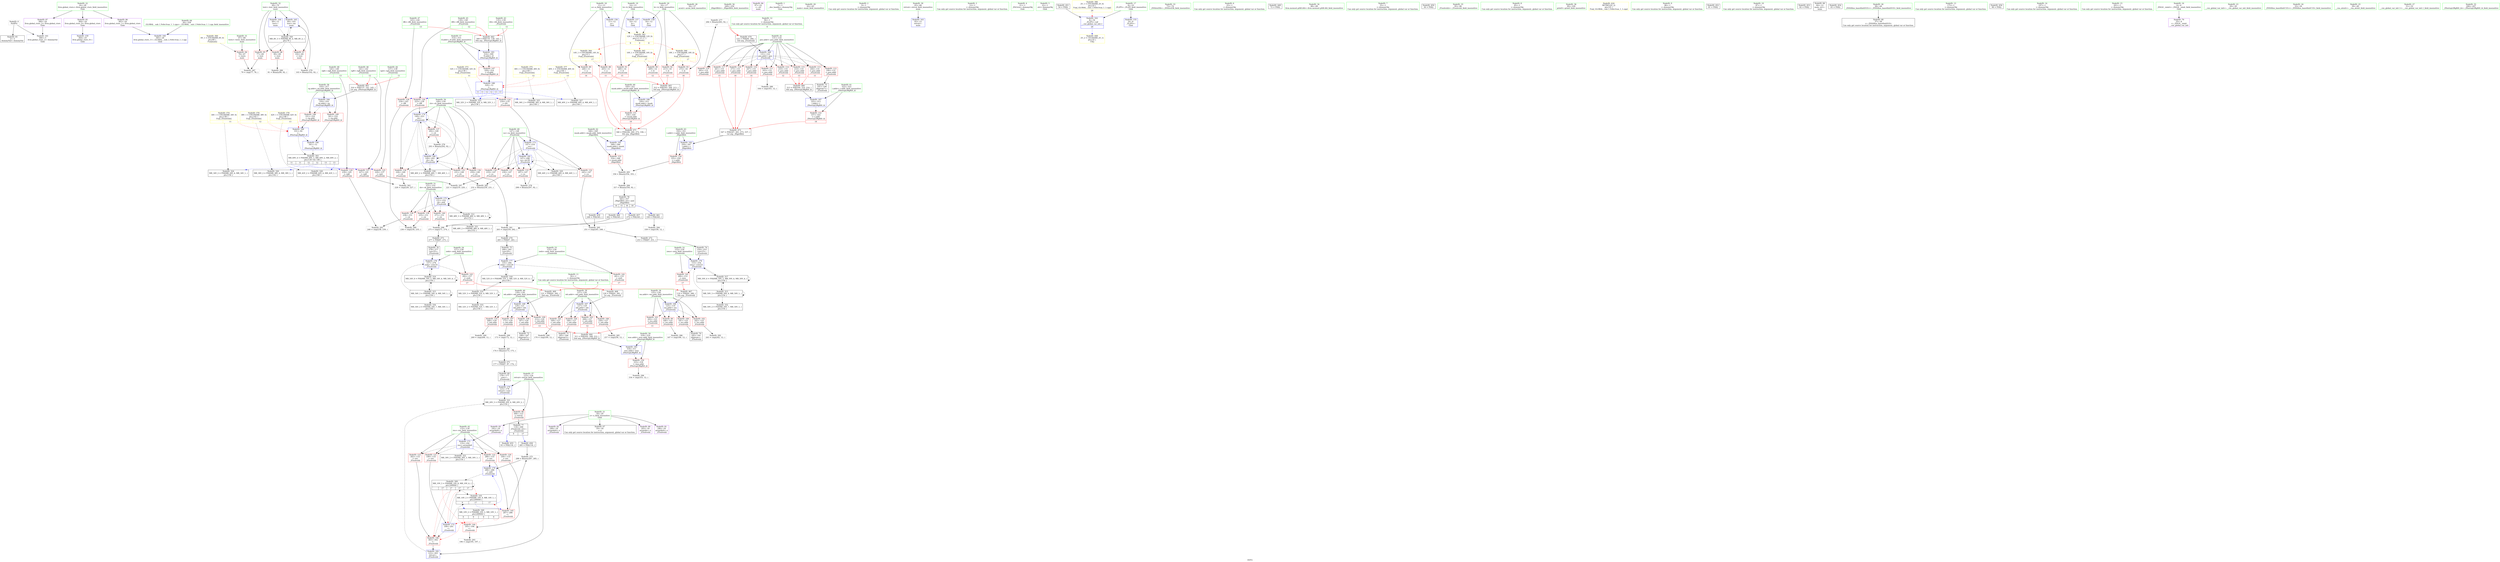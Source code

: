 digraph "SVFG" {
	label="SVFG";

	Node0x55b8f06e4eb0 [shape=record,color=grey,label="{NodeID: 0\nNullPtr}"];
	Node0x55b8f06e4eb0 -> Node0x55b8f07020e0[style=solid];
	Node0x55b8f06e4eb0 -> Node0x55b8f0708140[style=solid];
	Node0x55b8f072ea80 [shape=record,color=yellow,style=double,label="{NodeID: 360\n6V_1 = ENCHI(MR_6V_0)\npts\{68 \}\nFun[main]}"];
	Node0x55b8f072ea80 -> Node0x55b8f0703990[style=dashed];
	Node0x55b8f0710bc0 [shape=record,color=grey,label="{NodeID: 277\n284 = Binary(283, 92, )\n|{<s0>17}}"];
	Node0x55b8f0710bc0:s0 -> Node0x55b8f074dfe0[style=solid,color=red];
	Node0x55b8f0700e90 [shape=record,color=red,label="{NodeID: 111\n163\<--131\n\<--pos.addr\n_Z5solveiiii\n}"];
	Node0x55b8f0700e90 -> Node0x55b8f0705180[style=solid];
	Node0x55b8f06ff100 [shape=record,color=green,label="{NodeID: 28\n56\<--57\nacosl\<--acosl_field_insensitive\n}"];
	Node0x55b8f074e160 [shape=record,color=black,label="{NodeID: 471\n346 = PHI(246, 260, 272, 336, )\n0th arg _Z6getBitii }"];
	Node0x55b8f074e160 -> Node0x55b8f07099d0[style=solid];
	Node0x55b8f0706e40 [shape=record,color=red,label="{NodeID: 139\n238\<--151\n\<--ck\n_Z5solveiiii\n}"];
	Node0x55b8f0706e40 -> Node0x55b8f0705600[style=solid];
	Node0x55b8f0701930 [shape=record,color=green,label="{NodeID: 56\n249\<--250\n_Z6getBitii\<--_Z6getBitii_field_insensitive\n}"];
	Node0x55b8f0727e00 [shape=record,color=black,label="{NodeID: 333\nMR_52V_2 = PHI(MR_52V_7, MR_52V_1, )\npts\{156 \}\n}"];
	Node0x55b8f0708650 [shape=record,color=blue,label="{NodeID: 167\n127\<--120\nwb.addr\<--wb\n_Z5solveiiii\n}"];
	Node0x55b8f0708650 -> Node0x55b8f0700810[style=dashed];
	Node0x55b8f0708650 -> Node0x55b8f07008e0[style=dashed];
	Node0x55b8f0708650 -> Node0x55b8f07009b0[style=dashed];
	Node0x55b8f0708650 -> Node0x55b8f0700a80[style=dashed];
	Node0x55b8f07030e0 [shape=record,color=purple,label="{NodeID: 84\n97\<--22\n\<--.str\nmain\n}"];
	Node0x55b8f06e99b0 [shape=record,color=green,label="{NodeID: 1\n7\<--1\n__dso_handle\<--dummyObj\nGlob }"];
	Node0x55b8f0710d40 [shape=record,color=grey,label="{NodeID: 278\n298 = Binary(297, 92, )\n}"];
	Node0x55b8f0710d40 -> Node0x55b8f07091b0[style=solid];
	Node0x55b8f0700f60 [shape=record,color=red,label="{NodeID: 112\n190\<--131\n\<--pos.addr\n_Z5solveiiii\n}"];
	Node0x55b8f0700f60 -> Node0x55b8f07027f0[style=solid];
	Node0x55b8f06ff200 [shape=record,color=green,label="{NodeID: 29\n62\<--63\nmain\<--main_field_insensitive\n}"];
	Node0x55b8f074e480 [shape=record,color=black,label="{NodeID: 472\n347 = PHI(247, 261, 273, 337, )\n1st arg _Z6getBitii }"];
	Node0x55b8f074e480 -> Node0x55b8f0703b30[style=solid];
	Node0x55b8f0706f10 [shape=record,color=red,label="{NodeID: 140\n271\<--151\n\<--ck\n_Z5solveiiii\n}"];
	Node0x55b8f0706f10 -> Node0x55b8f0713b50[style=solid];
	Node0x55b8f0701a30 [shape=record,color=green,label="{NodeID: 57\n314\<--315\nlf.addr\<--lf.addr_field_insensitive\n_Z9setupLfRgRiS_iii\n}"];
	Node0x55b8f0701a30 -> Node0x55b8f07074c0[style=solid];
	Node0x55b8f0701a30 -> Node0x55b8f0709350[style=solid];
	Node0x55b8f0728300 [shape=record,color=black,label="{NodeID: 334\nMR_54V_2 = PHI(MR_54V_7, MR_54V_1, )\npts\{158 \}\n}"];
	Node0x55b8f0708720 [shape=record,color=blue,label="{NodeID: 168\n129\<--121\nwk.addr\<--wk\n_Z5solveiiii\n}"];
	Node0x55b8f0708720 -> Node0x55b8f0700b50[style=dashed];
	Node0x55b8f0708720 -> Node0x55b8f0700c20[style=dashed];
	Node0x55b8f0708720 -> Node0x55b8f0700cf0[style=dashed];
	Node0x55b8f0708720 -> Node0x55b8f0700dc0[style=dashed];
	Node0x55b8f07031b0 [shape=record,color=purple,label="{NodeID: 85\n364\<--24\nllvm.global_ctors_0\<--llvm.global_ctors\nGlob }"];
	Node0x55b8f07031b0 -> Node0x55b8f0707f40[style=solid];
	Node0x55b8f06fd3d0 [shape=record,color=green,label="{NodeID: 2\n9\<--1\n\<--dummyObj\nCan only get source location for instruction, argument, global var or function.}"];
	Node0x55b8f0710ec0 [shape=record,color=grey,label="{NodeID: 279\n103 = Binary(102, 92, )\n}"];
	Node0x55b8f0710ec0 -> Node0x55b8f07084b0[style=solid];
	Node0x55b8f0701030 [shape=record,color=red,label="{NodeID: 113\n204\<--131\n\<--pos.addr\n_Z5solveiiii\n|{<s0>11}}"];
	Node0x55b8f0701030:s0 -> Node0x55b8f074da30[style=solid,color=red];
	Node0x55b8f06ff300 [shape=record,color=green,label="{NodeID: 30\n65\<--66\nretval\<--retval_field_insensitive\nmain\n}"];
	Node0x55b8f06ff300 -> Node0x55b8f0708310[style=solid];
	Node0x55b8f0706fe0 [shape=record,color=red,label="{NodeID: 141\n280\<--153\n\<--nwa\n_Z5solveiiii\n|{<s0>17}}"];
	Node0x55b8f0706fe0:s0 -> Node0x55b8f074dbf0[style=solid,color=red];
	Node0x55b8f0701b00 [shape=record,color=green,label="{NodeID: 58\n316\<--317\nrg.addr\<--rg.addr_field_insensitive\n_Z9setupLfRgRiS_iii\n}"];
	Node0x55b8f0701b00 -> Node0x55b8f0707590[style=solid];
	Node0x55b8f0701b00 -> Node0x55b8f0707660[style=solid];
	Node0x55b8f0701b00 -> Node0x55b8f0709420[style=solid];
	Node0x55b8f0728800 [shape=record,color=black,label="{NodeID: 335\nMR_10V_2 = PHI(MR_10V_9, MR_10V_1, )\npts\{200000 \}\n|{<s0>9|<s1>17|<s2>17}}"];
	Node0x55b8f0728800:s0 -> Node0x55b8f072ce00[style=dashed,color=blue];
	Node0x55b8f0728800:s1 -> Node0x55b8f0707320[style=dashed,color=blue];
	Node0x55b8f0728800:s2 -> Node0x55b8f0709010[style=dashed,color=blue];
	Node0x55b8f07087f0 [shape=record,color=blue,label="{NodeID: 169\n131\<--122\npos.addr\<--pos\n_Z5solveiiii\n}"];
	Node0x55b8f07087f0 -> Node0x55b8f0700e90[style=dashed];
	Node0x55b8f07087f0 -> Node0x55b8f0700f60[style=dashed];
	Node0x55b8f07087f0 -> Node0x55b8f0701030[style=dashed];
	Node0x55b8f07087f0 -> Node0x55b8f0701100[style=dashed];
	Node0x55b8f07087f0 -> Node0x55b8f07011d0[style=dashed];
	Node0x55b8f07087f0 -> Node0x55b8f0705b90[style=dashed];
	Node0x55b8f07087f0 -> Node0x55b8f0705c60[style=dashed];
	Node0x55b8f07087f0 -> Node0x55b8f0705d30[style=dashed];
	Node0x55b8f07087f0 -> Node0x55b8f0705e00[style=dashed];
	Node0x55b8f07032b0 [shape=record,color=purple,label="{NodeID: 86\n365\<--24\nllvm.global_ctors_1\<--llvm.global_ctors\nGlob }"];
	Node0x55b8f07032b0 -> Node0x55b8f0708040[style=solid];
	Node0x55b8f06e95c0 [shape=record,color=green,label="{NodeID: 3\n12\<--1\n\<--dummyObj\nCan only get source location for instruction, argument, global var or function.}"];
	Node0x55b8f072ed20 [shape=record,color=yellow,style=double,label="{NodeID: 363\n12V_1 = ENCHI(MR_12V_0)\npts\{13 15 17 \}\nFun[main]|{<s0>9|<s1>9|<s2>9}}"];
	Node0x55b8f072ed20:s0 -> Node0x55b8f072ee00[style=dashed,color=red];
	Node0x55b8f072ed20:s1 -> Node0x55b8f072ef10[style=dashed,color=red];
	Node0x55b8f072ed20:s2 -> Node0x55b8f072eff0[style=dashed,color=red];
	Node0x55b8f0711040 [shape=record,color=grey,label="{NodeID: 280\n91 = Binary(90, 92, )\n}"];
	Node0x55b8f0701100 [shape=record,color=red,label="{NodeID: 114\n210\<--131\n\<--pos.addr\n_Z5solveiiii\n|{<s0>12}}"];
	Node0x55b8f0701100:s0 -> Node0x55b8f074da30[style=solid,color=red];
	Node0x55b8f06ff3d0 [shape=record,color=green,label="{NodeID: 31\n67\<--68\ntests\<--tests_field_insensitive\nmain\n}"];
	Node0x55b8f06ff3d0 -> Node0x55b8f0703990[style=solid];
	Node0x55b8f07070b0 [shape=record,color=red,label="{NodeID: 142\n281\<--155\n\<--nwb\n_Z5solveiiii\n|{<s0>17}}"];
	Node0x55b8f07070b0:s0 -> Node0x55b8f074dd40[style=solid,color=red];
	Node0x55b8f0701bd0 [shape=record,color=green,label="{NodeID: 59\n318\<--319\nwas.addr\<--was.addr_field_insensitive\n_Z9setupLfRgRiS_iii\n}"];
	Node0x55b8f0701bd0 -> Node0x55b8f0707730[style=solid];
	Node0x55b8f0701bd0 -> Node0x55b8f07094f0[style=solid];
	Node0x55b8f07088c0 [shape=record,color=blue,label="{NodeID: 170\n123\<--178\nretval\<--conv\n_Z5solveiiii\n}"];
	Node0x55b8f07088c0 -> Node0x55b8f0724200[style=dashed];
	Node0x55b8f07033b0 [shape=record,color=purple,label="{NodeID: 87\n366\<--24\nllvm.global_ctors_2\<--llvm.global_ctors\nGlob }"];
	Node0x55b8f07033b0 -> Node0x55b8f0708140[style=solid];
	Node0x55b8f06fdc80 [shape=record,color=green,label="{NodeID: 4\n21\<--1\n_ZSt3cin\<--dummyObj\nGlob }"];
	Node0x55b8f072ee00 [shape=record,color=yellow,style=double,label="{NodeID: 364\n14V_1 = ENCHI(MR_14V_0)\npts\{13 \}\nFun[_Z5solveiiii]|{|<s2>17}}"];
	Node0x55b8f072ee00 -> Node0x55b8f07034b0[style=dashed];
	Node0x55b8f072ee00 -> Node0x55b8f0703580[style=dashed];
	Node0x55b8f072ee00:s2 -> Node0x55b8f072ee00[style=dashed,color=red];
	Node0x55b8f07111c0 [shape=record,color=grey,label="{NodeID: 281\n174 = Binary(173, 175, )\n}"];
	Node0x55b8f07111c0 -> Node0x55b8f070f200[style=solid];
	Node0x55b8f07011d0 [shape=record,color=red,label="{NodeID: 115\n214\<--131\n\<--pos.addr\n_Z5solveiiii\n|{<s0>13}}"];
	Node0x55b8f07011d0:s0 -> Node0x55b8f074da30[style=solid,color=red];
	Node0x55b8f06ff4a0 [shape=record,color=green,label="{NodeID: 32\n69\<--70\ntest\<--test_field_insensitive\nmain\n}"];
	Node0x55b8f06ff4a0 -> Node0x55b8f0703a60[style=solid];
	Node0x55b8f06ff4a0 -> Node0x55b8f0700260[style=solid];
	Node0x55b8f06ff4a0 -> Node0x55b8f0700330[style=solid];
	Node0x55b8f06ff4a0 -> Node0x55b8f07083e0[style=solid];
	Node0x55b8f06ff4a0 -> Node0x55b8f07084b0[style=solid];
	Node0x55b8f0720200 [shape=record,color=black,label="{NodeID: 309\nMR_10V_5 = PHI(MR_10V_8, MR_10V_4, )\npts\{200000 \}\n|{|<s3>17|<s4>17|<s5>17|<s6>17}}"];
	Node0x55b8f0720200 -> Node0x55b8f07073f0[style=dashed];
	Node0x55b8f0720200 -> Node0x55b8f0720200[style=dashed];
	Node0x55b8f0720200 -> Node0x55b8f0728800[style=dashed];
	Node0x55b8f0720200:s3 -> Node0x55b8f0707250[style=dashed,color=red];
	Node0x55b8f0720200:s4 -> Node0x55b8f07073f0[style=dashed,color=red];
	Node0x55b8f0720200:s5 -> Node0x55b8f0708a60[style=dashed,color=red];
	Node0x55b8f0720200:s6 -> Node0x55b8f0728800[style=dashed,color=red];
	Node0x55b8f0707180 [shape=record,color=red,label="{NodeID: 143\n282\<--157\n\<--nwk\n_Z5solveiiii\n|{<s0>17}}"];
	Node0x55b8f0707180:s0 -> Node0x55b8f074de90[style=solid,color=red];
	Node0x55b8f0701ca0 [shape=record,color=green,label="{NodeID: 60\n320\<--321\nmask.addr\<--mask.addr_field_insensitive\n_Z9setupLfRgRiS_iii\n}"];
	Node0x55b8f0701ca0 -> Node0x55b8f0707800[style=solid];
	Node0x55b8f0701ca0 -> Node0x55b8f07095c0[style=solid];
	Node0x55b8f0708990 [shape=record,color=blue,label="{NodeID: 171\n133\<--192\nres\<--arrayidx8\n_Z5solveiiii\n}"];
	Node0x55b8f0708990 -> Node0x55b8f0705ed0[style=dashed];
	Node0x55b8f0708990 -> Node0x55b8f0705fa0[style=dashed];
	Node0x55b8f0708990 -> Node0x55b8f0706070[style=dashed];
	Node0x55b8f0708990 -> Node0x55b8f0706140[style=dashed];
	Node0x55b8f0708990 -> Node0x55b8f0724700[style=dashed];
	Node0x55b8f07034b0 [shape=record,color=red,label="{NodeID: 88\n203\<--11\n\<--a\n_Z5solveiiii\n|{<s0>11}}"];
	Node0x55b8f07034b0:s0 -> Node0x55b8f074d870[style=solid,color=red];
	Node0x55b8f06fdd10 [shape=record,color=green,label="{NodeID: 5\n22\<--1\n.str\<--dummyObj\nGlob }"];
	Node0x55b8f07370f0 [shape=record,color=yellow,style=double,label="{NodeID: 448\n2V_2 = CSCHI(MR_2V_1)\npts\{10 \}\nCS[]}"];
	Node0x55b8f072ef10 [shape=record,color=yellow,style=double,label="{NodeID: 365\n16V_1 = ENCHI(MR_16V_0)\npts\{15 \}\nFun[_Z5solveiiii]|{|<s2>17}}"];
	Node0x55b8f072ef10 -> Node0x55b8f0703650[style=dashed];
	Node0x55b8f072ef10 -> Node0x55b8f0703720[style=dashed];
	Node0x55b8f072ef10:s2 -> Node0x55b8f072ef10[style=dashed,color=red];
	Node0x55b8f0711340 [shape=record,color=grey,label="{NodeID: 282\n232 = Binary(230, 231, )\n}"];
	Node0x55b8f0711340 -> Node0x55b8f0708cd0[style=solid];
	Node0x55b8f0705b90 [shape=record,color=red,label="{NodeID: 116\n247\<--131\n\<--pos.addr\n_Z5solveiiii\n|{<s0>14}}"];
	Node0x55b8f0705b90:s0 -> Node0x55b8f074e480[style=solid,color=red];
	Node0x55b8f06ff570 [shape=record,color=green,label="{NodeID: 33\n73\<--74\n_ZNSirsERi\<--_ZNSirsERi_field_insensitive\n}"];
	Node0x55b8f0707250 [shape=record,color=red,label="{NodeID: 144\n195\<--194\n\<--\n_Z5solveiiii\n}"];
	Node0x55b8f0707250 -> Node0x55b8f0705900[style=solid];
	Node0x55b8f0701d70 [shape=record,color=green,label="{NodeID: 61\n322\<--323\ni.addr\<--i.addr_field_insensitive\n_Z9setupLfRgRiS_iii\n}"];
	Node0x55b8f0701d70 -> Node0x55b8f07078d0[style=solid];
	Node0x55b8f0701d70 -> Node0x55b8f0709690[style=solid];
	Node0x55b8f0708a60 [shape=record,color=blue,label="{NodeID: 172\n199\<--201\n\<--\n_Z5solveiiii\n}"];
	Node0x55b8f0708a60 -> Node0x55b8f07073f0[style=dashed];
	Node0x55b8f0708a60 -> Node0x55b8f0720200[style=dashed];
	Node0x55b8f0708a60 -> Node0x55b8f0728800[style=dashed];
	Node0x55b8f0703580 [shape=record,color=red,label="{NodeID: 89\n246\<--11\n\<--a\n_Z5solveiiii\n|{<s0>14}}"];
	Node0x55b8f0703580:s0 -> Node0x55b8f074e160[style=solid,color=red];
	Node0x55b8f06fdda0 [shape=record,color=green,label="{NodeID: 6\n25\<--1\n\<--dummyObj\nCan only get source location for instruction, argument, global var or function.}"];
	Node0x55b8f074c230 [shape=record,color=black,label="{NodeID: 449\n72 = PHI()\n}"];
	Node0x55b8f072eff0 [shape=record,color=yellow,style=double,label="{NodeID: 366\n18V_1 = ENCHI(MR_18V_0)\npts\{17 \}\nFun[_Z5solveiiii]|{|<s2>17}}"];
	Node0x55b8f072eff0 -> Node0x55b8f07037f0[style=dashed];
	Node0x55b8f072eff0 -> Node0x55b8f07038c0[style=dashed];
	Node0x55b8f072eff0:s2 -> Node0x55b8f072eff0[style=dashed,color=red];
	Node0x55b8f07114c0 [shape=record,color=grey,label="{NodeID: 283\n356 = Binary(354, 355, )\n}"];
	Node0x55b8f07114c0 -> Node0x55b8f0704b80[style=solid];
	Node0x55b8f0705c60 [shape=record,color=red,label="{NodeID: 117\n261\<--131\n\<--pos.addr\n_Z5solveiiii\n|{<s0>15}}"];
	Node0x55b8f0705c60:s0 -> Node0x55b8f074e480[style=solid,color=red];
	Node0x55b8f06ff670 [shape=record,color=green,label="{NodeID: 34\n88\<--89\nllvm.memset.p0i8.i64\<--llvm.memset.p0i8.i64_field_insensitive\n}"];
	Node0x55b8f0707320 [shape=record,color=red,label="{NodeID: 145\n287\<--286\n\<--\n_Z5solveiiii\n}"];
	Node0x55b8f0707320 -> Node0x55b8f07108c0[style=solid];
	Node0x55b8f0701e40 [shape=record,color=green,label="{NodeID: 62\n348\<--349\nmask.addr\<--mask.addr_field_insensitive\n_Z6getBitii\n}"];
	Node0x55b8f0701e40 -> Node0x55b8f07079a0[style=solid];
	Node0x55b8f0701e40 -> Node0x55b8f07099d0[style=solid];
	Node0x55b8f0708b30 [shape=record,color=blue,label="{NodeID: 173\n147\<--216\nca\<--\n_Z5solveiiii\n}"];
	Node0x55b8f0708b30 -> Node0x55b8f07066f0[style=dashed];
	Node0x55b8f0708b30 -> Node0x55b8f07067c0[style=dashed];
	Node0x55b8f0708b30 -> Node0x55b8f0706890[style=dashed];
	Node0x55b8f0708b30 -> Node0x55b8f0706960[style=dashed];
	Node0x55b8f0708b30 -> Node0x55b8f07091b0[style=dashed];
	Node0x55b8f0708b30 -> Node0x55b8f0726a00[style=dashed];
	Node0x55b8f0703650 [shape=record,color=red,label="{NodeID: 90\n209\<--14\n\<--b\n_Z5solveiiii\n|{<s0>12}}"];
	Node0x55b8f0703650:s0 -> Node0x55b8f074d870[style=solid,color=red];
	Node0x55b8f06fde30 [shape=record,color=green,label="{NodeID: 7\n55\<--1\n\<--dummyObj\nCan only get source location for instruction, argument, global var or function.}"];
	Node0x55b8f074c480 [shape=record,color=black,label="{NodeID: 450\n36 = PHI()\n}"];
	Node0x55b8f0704b80 [shape=record,color=grey,label="{NodeID: 284\n357 = Binary(356, 92, )\n}"];
	Node0x55b8f0704b80 -> Node0x55b8f0702c00[style=solid];
	Node0x55b8f0705d30 [shape=record,color=red,label="{NodeID: 118\n273\<--131\n\<--pos.addr\n_Z5solveiiii\n|{<s0>16}}"];
	Node0x55b8f0705d30:s0 -> Node0x55b8f074e480[style=solid,color=red];
	Node0x55b8f06ff770 [shape=record,color=green,label="{NodeID: 35\n95\<--96\n_Z5solveiiii\<--_Z5solveiiii_field_insensitive\n}"];
	Node0x55b8f0721100 [shape=record,color=black,label="{NodeID: 312\nMR_48V_3 = PHI(MR_48V_4, MR_48V_1, )\npts\{152 \}\n}"];
	Node0x55b8f0721100 -> Node0x55b8f0708cd0[style=dashed];
	Node0x55b8f0721100 -> Node0x55b8f0721100[style=dashed];
	Node0x55b8f0721100 -> Node0x55b8f0727400[style=dashed];
	Node0x55b8f07073f0 [shape=record,color=red,label="{NodeID: 146\n303\<--302\n\<--\n_Z5solveiiii\n}"];
	Node0x55b8f07073f0 -> Node0x55b8f0709280[style=solid];
	Node0x55b8f0701f10 [shape=record,color=green,label="{NodeID: 63\n350\<--351\ni.addr\<--i.addr_field_insensitive\n_Z6getBitii\n}"];
	Node0x55b8f0701f10 -> Node0x55b8f0707a70[style=solid];
	Node0x55b8f0701f10 -> Node0x55b8f0703b30[style=solid];
	Node0x55b8f0708c00 [shape=record,color=blue,label="{NodeID: 174\n149\<--223\ncb\<--\n_Z5solveiiii\n}"];
	Node0x55b8f0708c00 -> Node0x55b8f0706a30[style=dashed];
	Node0x55b8f0708c00 -> Node0x55b8f0706b00[style=dashed];
	Node0x55b8f0708c00 -> Node0x55b8f0706bd0[style=dashed];
	Node0x55b8f0708c00 -> Node0x55b8f0706ca0[style=dashed];
	Node0x55b8f0708c00 -> Node0x55b8f0708c00[style=dashed];
	Node0x55b8f0708c00 -> Node0x55b8f07090e0[style=dashed];
	Node0x55b8f0708c00 -> Node0x55b8f0726f00[style=dashed];
	Node0x55b8f0703720 [shape=record,color=red,label="{NodeID: 91\n260\<--14\n\<--b\n_Z5solveiiii\n|{<s0>15}}"];
	Node0x55b8f0703720:s0 -> Node0x55b8f074e160[style=solid,color=red];
	Node0x55b8f06fdec0 [shape=record,color=green,label="{NodeID: 8\n85\<--1\n\<--dummyObj\nCan only get source location for instruction, argument, global var or function.}"];
	Node0x55b8f074c550 [shape=record,color=black,label="{NodeID: 451\n54 = PHI()\n}"];
	Node0x55b8f074c550 -> Node0x55b8f0708240[style=solid];
	Node0x55b8f0704d00 [shape=record,color=grey,label="{NodeID: 285\n257 = cmp(256, 12, )\n}"];
	Node0x55b8f0705e00 [shape=record,color=red,label="{NodeID: 119\n283\<--131\n\<--pos.addr\n_Z5solveiiii\n}"];
	Node0x55b8f0705e00 -> Node0x55b8f0710bc0[style=solid];
	Node0x55b8f06ff870 [shape=record,color=green,label="{NodeID: 36\n99\<--100\nprintf\<--printf_field_insensitive\n}"];
	Node0x55b8f0721600 [shape=record,color=black,label="{NodeID: 313\nMR_50V_3 = PHI(MR_50V_4, MR_50V_1, )\npts\{154 \}\n}"];
	Node0x55b8f0721600 -> Node0x55b8f0708da0[style=dashed];
	Node0x55b8f0721600 -> Node0x55b8f0721600[style=dashed];
	Node0x55b8f0721600 -> Node0x55b8f0722a00[style=dashed];
	Node0x55b8f0721600 -> Node0x55b8f0727900[style=dashed];
	Node0x55b8f07074c0 [shape=record,color=red,label="{NodeID: 147\n329\<--314\n\<--lf.addr\n_Z9setupLfRgRiS_iii\n}"];
	Node0x55b8f07074c0 -> Node0x55b8f0709760[style=solid];
	Node0x55b8f0701fe0 [shape=record,color=green,label="{NodeID: 64\n26\<--359\n_GLOBAL__sub_I_Fefer.Ivan_1_1.cpp\<--_GLOBAL__sub_I_Fefer.Ivan_1_1.cpp_field_insensitive\n}"];
	Node0x55b8f0701fe0 -> Node0x55b8f0708040[style=solid];
	Node0x55b8f0735610 [shape=record,color=yellow,style=double,label="{NodeID: 424\nRETMU(2V_2)\npts\{10 \}\nFun[_GLOBAL__sub_I_Fefer.Ivan_1_1.cpp]}"];
	Node0x55b8f0708cd0 [shape=record,color=blue,label="{NodeID: 175\n151\<--232\nck\<--and\n_Z5solveiiii\n}"];
	Node0x55b8f0708cd0 -> Node0x55b8f0706d70[style=dashed];
	Node0x55b8f0708cd0 -> Node0x55b8f0706e40[style=dashed];
	Node0x55b8f0708cd0 -> Node0x55b8f0706f10[style=dashed];
	Node0x55b8f0708cd0 -> Node0x55b8f0708cd0[style=dashed];
	Node0x55b8f0708cd0 -> Node0x55b8f0721100[style=dashed];
	Node0x55b8f07037f0 [shape=record,color=red,label="{NodeID: 92\n213\<--16\n\<--k\n_Z5solveiiii\n|{<s0>13}}"];
	Node0x55b8f07037f0:s0 -> Node0x55b8f074d870[style=solid,color=red];
	Node0x55b8f06fdf50 [shape=record,color=green,label="{NodeID: 9\n86\<--1\n\<--dummyObj\nCan only get source location for instruction, argument, global var or function.}"];
	Node0x55b8f074c680 [shape=record,color=black,label="{NodeID: 452\n81 = PHI()\n}"];
	Node0x55b8f0704e80 [shape=record,color=grey,label="{NodeID: 286\n167 = cmp(166, 12, )\n}"];
	Node0x55b8f0705ed0 [shape=record,color=red,label="{NodeID: 120\n194\<--133\n\<--res\n_Z5solveiiii\n}"];
	Node0x55b8f0705ed0 -> Node0x55b8f0707250[style=solid];
	Node0x55b8f06ff970 [shape=record,color=green,label="{NodeID: 37\n123\<--124\nretval\<--retval_field_insensitive\n_Z5solveiiii\n}"];
	Node0x55b8f06ff970 -> Node0x55b8f0700400[style=solid];
	Node0x55b8f06ff970 -> Node0x55b8f07088c0[style=solid];
	Node0x55b8f06ff970 -> Node0x55b8f0709280[style=solid];
	Node0x55b8f0721b00 [shape=record,color=black,label="{NodeID: 314\nMR_52V_3 = PHI(MR_52V_4, MR_52V_1, )\npts\{156 \}\n}"];
	Node0x55b8f0721b00 -> Node0x55b8f0708e70[style=dashed];
	Node0x55b8f0721b00 -> Node0x55b8f0721b00[style=dashed];
	Node0x55b8f0721b00 -> Node0x55b8f0722f00[style=dashed];
	Node0x55b8f0721b00 -> Node0x55b8f0727e00[style=dashed];
	Node0x55b8f0707590 [shape=record,color=red,label="{NodeID: 148\n331\<--316\n\<--rg.addr\n_Z9setupLfRgRiS_iii\n}"];
	Node0x55b8f0707590 -> Node0x55b8f0709830[style=solid];
	Node0x55b8f07020e0 [shape=record,color=black,label="{NodeID: 65\n2\<--3\ndummyVal\<--dummyVal\n}"];
	Node0x55b8f0708da0 [shape=record,color=blue,label="{NodeID: 176\n153\<--254\nnwa\<--conv23\n_Z5solveiiii\n}"];
	Node0x55b8f0708da0 -> Node0x55b8f0706fe0[style=dashed];
	Node0x55b8f0708da0 -> Node0x55b8f0722a00[style=dashed];
	Node0x55b8f07038c0 [shape=record,color=red,label="{NodeID: 93\n272\<--16\n\<--k\n_Z5solveiiii\n|{<s0>16}}"];
	Node0x55b8f07038c0:s0 -> Node0x55b8f074e160[style=solid,color=red];
	Node0x55b8f06fdfe0 [shape=record,color=green,label="{NodeID: 10\n87\<--1\n\<--dummyObj\nCan only get source location for instruction, argument, global var or function.}"];
	Node0x55b8f074c780 [shape=record,color=black,label="{NodeID: 453\n82 = PHI()\n}"];
	Node0x55b8f0705000 [shape=record,color=grey,label="{NodeID: 287\n79 = cmp(77, 78, )\n}"];
	Node0x55b8f0705fa0 [shape=record,color=red,label="{NodeID: 121\n199\<--133\n\<--res\n_Z5solveiiii\n}"];
	Node0x55b8f0705fa0 -> Node0x55b8f0708a60[style=solid];
	Node0x55b8f06ffa40 [shape=record,color=green,label="{NodeID: 38\n125\<--126\nwa.addr\<--wa.addr_field_insensitive\n_Z5solveiiii\n}"];
	Node0x55b8f06ffa40 -> Node0x55b8f07004d0[style=solid];
	Node0x55b8f06ffa40 -> Node0x55b8f07005a0[style=solid];
	Node0x55b8f06ffa40 -> Node0x55b8f0700670[style=solid];
	Node0x55b8f06ffa40 -> Node0x55b8f0700740[style=solid];
	Node0x55b8f06ffa40 -> Node0x55b8f0708580[style=solid];
	Node0x55b8f0722000 [shape=record,color=black,label="{NodeID: 315\nMR_54V_3 = PHI(MR_54V_4, MR_54V_1, )\npts\{158 \}\n}"];
	Node0x55b8f0722000 -> Node0x55b8f0708f40[style=dashed];
	Node0x55b8f0722000 -> Node0x55b8f0722000[style=dashed];
	Node0x55b8f0722000 -> Node0x55b8f0723400[style=dashed];
	Node0x55b8f0722000 -> Node0x55b8f0728300[style=dashed];
	Node0x55b8f0707660 [shape=record,color=red,label="{NodeID: 149\n341\<--316\n\<--rg.addr\n_Z9setupLfRgRiS_iii\n}"];
	Node0x55b8f0707660 -> Node0x55b8f0709900[style=solid];
	Node0x55b8f07021e0 [shape=record,color=black,label="{NodeID: 66\n64\<--12\nmain_ret\<--\nmain\n}"];
	Node0x55b8f0708e70 [shape=record,color=blue,label="{NodeID: 177\n155\<--266\nnwb\<--conv29\n_Z5solveiiii\n}"];
	Node0x55b8f0708e70 -> Node0x55b8f07070b0[style=dashed];
	Node0x55b8f0708e70 -> Node0x55b8f0722f00[style=dashed];
	Node0x55b8f0703990 [shape=record,color=red,label="{NodeID: 94\n78\<--67\n\<--tests\nmain\n}"];
	Node0x55b8f0703990 -> Node0x55b8f0705000[style=solid];
	Node0x55b8f06fe070 [shape=record,color=green,label="{NodeID: 11\n92\<--1\n\<--dummyObj\nCan only get source location for instruction, argument, global var or function.|{<s0>9|<s1>9|<s2>9}}"];
	Node0x55b8f06fe070:s0 -> Node0x55b8f074dbf0[style=solid,color=red];
	Node0x55b8f06fe070:s1 -> Node0x55b8f074dd40[style=solid,color=red];
	Node0x55b8f06fe070:s2 -> Node0x55b8f074de90[style=solid,color=red];
	Node0x55b8f074c880 [shape=record,color=black,label="{NodeID: 454\n83 = PHI()\n}"];
	Node0x55b8f0705180 [shape=record,color=grey,label="{NodeID: 288\n164 = cmp(163, 12, )\n}"];
	Node0x55b8f0706070 [shape=record,color=red,label="{NodeID: 122\n286\<--133\n\<--res\n_Z5solveiiii\n}"];
	Node0x55b8f0706070 -> Node0x55b8f0707320[style=solid];
	Node0x55b8f0706070 -> Node0x55b8f0709010[style=solid];
	Node0x55b8f06ffb10 [shape=record,color=green,label="{NodeID: 39\n127\<--128\nwb.addr\<--wb.addr_field_insensitive\n_Z5solveiiii\n}"];
	Node0x55b8f06ffb10 -> Node0x55b8f0700810[style=solid];
	Node0x55b8f06ffb10 -> Node0x55b8f07008e0[style=solid];
	Node0x55b8f06ffb10 -> Node0x55b8f07009b0[style=solid];
	Node0x55b8f06ffb10 -> Node0x55b8f0700a80[style=solid];
	Node0x55b8f06ffb10 -> Node0x55b8f0708650[style=solid];
	Node0x55b8f0707730 [shape=record,color=red,label="{NodeID: 150\n333\<--318\n\<--was.addr\n_Z9setupLfRgRiS_iii\n}"];
	Node0x55b8f0707730 -> Node0x55b8f0713850[style=solid];
	Node0x55b8f07022b0 [shape=record,color=black,label="{NodeID: 67\n19\<--18\n\<--z\nCan only get source location for instruction, argument, global var or function.}"];
	Node0x55b8f0708f40 [shape=record,color=blue,label="{NodeID: 178\n157\<--278\nnwk\<--conv35\n_Z5solveiiii\n}"];
	Node0x55b8f0708f40 -> Node0x55b8f0707180[style=dashed];
	Node0x55b8f0708f40 -> Node0x55b8f0723400[style=dashed];
	Node0x55b8f0703a60 [shape=record,color=red,label="{NodeID: 95\n77\<--69\n\<--test\nmain\n}"];
	Node0x55b8f0703a60 -> Node0x55b8f0705000[style=solid];
	Node0x55b8f06fe100 [shape=record,color=green,label="{NodeID: 12\n94\<--1\n\<--dummyObj\nCan only get source location for instruction, argument, global var or function.|{<s0>9}}"];
	Node0x55b8f06fe100:s0 -> Node0x55b8f074dfe0[style=solid,color=red];
	Node0x55b8f074c950 [shape=record,color=black,label="{NodeID: 455\n93 = PHI(118, )\n}"];
	Node0x55b8f0705300 [shape=record,color=grey,label="{NodeID: 289\n236 = cmp(234, 235, )\n}"];
	Node0x55b8f0706140 [shape=record,color=red,label="{NodeID: 123\n302\<--133\n\<--res\n_Z5solveiiii\n}"];
	Node0x55b8f0706140 -> Node0x55b8f07073f0[style=solid];
	Node0x55b8f06ffbe0 [shape=record,color=green,label="{NodeID: 40\n129\<--130\nwk.addr\<--wk.addr_field_insensitive\n_Z5solveiiii\n}"];
	Node0x55b8f06ffbe0 -> Node0x55b8f0700b50[style=solid];
	Node0x55b8f06ffbe0 -> Node0x55b8f0700c20[style=solid];
	Node0x55b8f06ffbe0 -> Node0x55b8f0700cf0[style=solid];
	Node0x55b8f06ffbe0 -> Node0x55b8f0700dc0[style=solid];
	Node0x55b8f06ffbe0 -> Node0x55b8f0708720[style=solid];
	Node0x55b8f0722a00 [shape=record,color=black,label="{NodeID: 317\nMR_50V_6 = PHI(MR_50V_5, MR_50V_4, MR_50V_4, )\npts\{154 \}\n}"];
	Node0x55b8f0722a00 -> Node0x55b8f0708da0[style=dashed];
	Node0x55b8f0722a00 -> Node0x55b8f0721600[style=dashed];
	Node0x55b8f0722a00 -> Node0x55b8f0722a00[style=dashed];
	Node0x55b8f0707800 [shape=record,color=red,label="{NodeID: 151\n336\<--320\n\<--mask.addr\n_Z9setupLfRgRiS_iii\n|{<s0>18}}"];
	Node0x55b8f0707800:s0 -> Node0x55b8f074e160[style=solid,color=red];
	Node0x55b8f07023b0 [shape=record,color=black,label="{NodeID: 68\n37\<--38\n\<--_ZNSt8ios_base4InitD1Ev\nCan only get source location for instruction, argument, global var or function.}"];
	Node0x55b8f0709010 [shape=record,color=blue,label="{NodeID: 179\n286\<--288\n\<--add\n_Z5solveiiii\n}"];
	Node0x55b8f0709010 -> Node0x55b8f0720200[style=dashed];
	Node0x55b8f0700260 [shape=record,color=red,label="{NodeID: 96\n90\<--69\n\<--test\nmain\n}"];
	Node0x55b8f0700260 -> Node0x55b8f0711040[style=solid];
	Node0x55b8f06fe200 [shape=record,color=green,label="{NodeID: 13\n175\<--1\n\<--dummyObj\nCan only get source location for instruction, argument, global var or function.}"];
	Node0x55b8f074cb10 [shape=record,color=black,label="{NodeID: 456\n98 = PHI()\n}"];
	Node0x55b8f0723d60 [shape=record,color=yellow,style=double,label="{NodeID: 373\n32V_1 = ENCHI(MR_32V_0)\npts\{136 \}\nFun[_Z5solveiiii]|{|<s1>11}}"];
	Node0x55b8f0723d60 -> Node0x55b8f0724c00[style=dashed];
	Node0x55b8f0723d60:s1 -> Node0x55b8f0709760[style=dashed,color=red];
	Node0x55b8f0705480 [shape=record,color=grey,label="{NodeID: 290\n170 = cmp(169, 12, )\n}"];
	Node0x55b8f0706210 [shape=record,color=red,label="{NodeID: 124\n216\<--135\n\<--lfA\n_Z5solveiiii\n}"];
	Node0x55b8f0706210 -> Node0x55b8f0708b30[style=solid];
	Node0x55b8f06ffcb0 [shape=record,color=green,label="{NodeID: 41\n131\<--132\npos.addr\<--pos.addr_field_insensitive\n_Z5solveiiii\n}"];
	Node0x55b8f06ffcb0 -> Node0x55b8f0700e90[style=solid];
	Node0x55b8f06ffcb0 -> Node0x55b8f0700f60[style=solid];
	Node0x55b8f06ffcb0 -> Node0x55b8f0701030[style=solid];
	Node0x55b8f06ffcb0 -> Node0x55b8f0701100[style=solid];
	Node0x55b8f06ffcb0 -> Node0x55b8f07011d0[style=solid];
	Node0x55b8f06ffcb0 -> Node0x55b8f0705b90[style=solid];
	Node0x55b8f06ffcb0 -> Node0x55b8f0705c60[style=solid];
	Node0x55b8f06ffcb0 -> Node0x55b8f0705d30[style=solid];
	Node0x55b8f06ffcb0 -> Node0x55b8f0705e00[style=solid];
	Node0x55b8f06ffcb0 -> Node0x55b8f07087f0[style=solid];
	Node0x55b8f0722f00 [shape=record,color=black,label="{NodeID: 318\nMR_52V_6 = PHI(MR_52V_5, MR_52V_4, MR_52V_4, )\npts\{156 \}\n}"];
	Node0x55b8f0722f00 -> Node0x55b8f0708e70[style=dashed];
	Node0x55b8f0722f00 -> Node0x55b8f0721b00[style=dashed];
	Node0x55b8f0722f00 -> Node0x55b8f0722f00[style=dashed];
	Node0x55b8f07078d0 [shape=record,color=red,label="{NodeID: 152\n337\<--322\n\<--i.addr\n_Z9setupLfRgRiS_iii\n|{<s0>18}}"];
	Node0x55b8f07078d0:s0 -> Node0x55b8f074e480[style=solid,color=red];
	Node0x55b8f07024b0 [shape=record,color=black,label="{NodeID: 69\n178\<--177\nconv\<--\n_Z5solveiiii\n}"];
	Node0x55b8f07024b0 -> Node0x55b8f07088c0[style=solid];
	Node0x55b8f07090e0 [shape=record,color=blue,label="{NodeID: 180\n149\<--293\ncb\<--inc\n_Z5solveiiii\n}"];
	Node0x55b8f07090e0 -> Node0x55b8f0706a30[style=dashed];
	Node0x55b8f07090e0 -> Node0x55b8f0706b00[style=dashed];
	Node0x55b8f07090e0 -> Node0x55b8f0706bd0[style=dashed];
	Node0x55b8f07090e0 -> Node0x55b8f0706ca0[style=dashed];
	Node0x55b8f07090e0 -> Node0x55b8f0708c00[style=dashed];
	Node0x55b8f07090e0 -> Node0x55b8f07090e0[style=dashed];
	Node0x55b8f07090e0 -> Node0x55b8f0726f00[style=dashed];
	Node0x55b8f0700330 [shape=record,color=red,label="{NodeID: 97\n102\<--69\n\<--test\nmain\n}"];
	Node0x55b8f0700330 -> Node0x55b8f0710ec0[style=solid];
	Node0x55b8f06fe300 [shape=record,color=green,label="{NodeID: 14\n197\<--1\n\<--dummyObj\nCan only get source location for instruction, argument, global var or function.}"];
	Node0x55b8f074cbe0 [shape=record,color=black,label="{NodeID: 457\n274 = PHI(345, )\n}"];
	Node0x55b8f074cbe0 -> Node0x55b8f0713b50[style=solid];
	Node0x55b8f0723e40 [shape=record,color=yellow,style=double,label="{NodeID: 374\n34V_1 = ENCHI(MR_34V_0)\npts\{138 \}\nFun[_Z5solveiiii]|{|<s1>11}}"];
	Node0x55b8f0723e40 -> Node0x55b8f0725100[style=dashed];
	Node0x55b8f0723e40:s1 -> Node0x55b8f0709830[style=dashed,color=red];
	Node0x55b8f0705600 [shape=record,color=grey,label="{NodeID: 291\n240 = cmp(238, 239, )\n}"];
	Node0x55b8f07062e0 [shape=record,color=red,label="{NodeID: 125\n220\<--137\n\<--rgA\n_Z5solveiiii\n}"];
	Node0x55b8f07062e0 -> Node0x55b8f07139d0[style=solid];
	Node0x55b8f06ffd80 [shape=record,color=green,label="{NodeID: 42\n133\<--134\nres\<--res_field_insensitive\n_Z5solveiiii\n}"];
	Node0x55b8f06ffd80 -> Node0x55b8f0705ed0[style=solid];
	Node0x55b8f06ffd80 -> Node0x55b8f0705fa0[style=solid];
	Node0x55b8f06ffd80 -> Node0x55b8f0706070[style=solid];
	Node0x55b8f06ffd80 -> Node0x55b8f0706140[style=solid];
	Node0x55b8f06ffd80 -> Node0x55b8f0708990[style=solid];
	Node0x55b8f0723400 [shape=record,color=black,label="{NodeID: 319\nMR_54V_6 = PHI(MR_54V_5, MR_54V_4, MR_54V_4, )\npts\{158 \}\n}"];
	Node0x55b8f0723400 -> Node0x55b8f0708f40[style=dashed];
	Node0x55b8f0723400 -> Node0x55b8f0722000[style=dashed];
	Node0x55b8f0723400 -> Node0x55b8f0723400[style=dashed];
	Node0x55b8f07079a0 [shape=record,color=red,label="{NodeID: 153\n354\<--348\n\<--mask.addr\n_Z6getBitii\n}"];
	Node0x55b8f07079a0 -> Node0x55b8f07114c0[style=solid];
	Node0x55b8f0702580 [shape=record,color=black,label="{NodeID: 70\n182\<--181\nidxprom\<--\n_Z5solveiiii\n}"];
	Node0x55b8f07091b0 [shape=record,color=blue,label="{NodeID: 181\n147\<--298\nca\<--inc39\n_Z5solveiiii\n}"];
	Node0x55b8f07091b0 -> Node0x55b8f07066f0[style=dashed];
	Node0x55b8f07091b0 -> Node0x55b8f07067c0[style=dashed];
	Node0x55b8f07091b0 -> Node0x55b8f0706890[style=dashed];
	Node0x55b8f07091b0 -> Node0x55b8f0706960[style=dashed];
	Node0x55b8f07091b0 -> Node0x55b8f07091b0[style=dashed];
	Node0x55b8f07091b0 -> Node0x55b8f0726a00[style=dashed];
	Node0x55b8f0700400 [shape=record,color=red,label="{NodeID: 98\n306\<--123\n\<--retval\n_Z5solveiiii\n}"];
	Node0x55b8f0700400 -> Node0x55b8f0702b30[style=solid];
	Node0x55b8f06fe400 [shape=record,color=green,label="{NodeID: 15\n201\<--1\n\<--dummyObj\nCan only get source location for instruction, argument, global var or function.}"];
	Node0x55b8f074cd10 [shape=record,color=black,label="{NodeID: 458\n285 = PHI(118, )\n}"];
	Node0x55b8f074cd10 -> Node0x55b8f07108c0[style=solid];
	Node0x55b8f0723f20 [shape=record,color=yellow,style=double,label="{NodeID: 375\n36V_1 = ENCHI(MR_36V_0)\npts\{140 \}\nFun[_Z5solveiiii]|{|<s1>12}}"];
	Node0x55b8f0723f20 -> Node0x55b8f0725600[style=dashed];
	Node0x55b8f0723f20:s1 -> Node0x55b8f0709760[style=dashed,color=red];
	Node0x55b8f0705780 [shape=record,color=grey,label="{NodeID: 292\n243 = cmp(242, 12, )\n}"];
	Node0x55b8f07063b0 [shape=record,color=red,label="{NodeID: 126\n223\<--139\n\<--lfB\n_Z5solveiiii\n}"];
	Node0x55b8f07063b0 -> Node0x55b8f0708c00[style=solid];
	Node0x55b8f06ffe50 [shape=record,color=green,label="{NodeID: 43\n135\<--136\nlfA\<--lfA_field_insensitive\n_Z5solveiiii\n|{|<s1>11}}"];
	Node0x55b8f06ffe50 -> Node0x55b8f0706210[style=solid];
	Node0x55b8f06ffe50:s1 -> Node0x55b8f074d210[style=solid,color=red];
	Node0x55b8f0707a70 [shape=record,color=red,label="{NodeID: 154\n355\<--350\n\<--i.addr\n_Z6getBitii\n}"];
	Node0x55b8f0707a70 -> Node0x55b8f07114c0[style=solid];
	Node0x55b8f0702650 [shape=record,color=black,label="{NodeID: 71\n185\<--184\nidxprom3\<--\n_Z5solveiiii\n}"];
	Node0x55b8f0709280 [shape=record,color=blue,label="{NodeID: 182\n123\<--303\nretval\<--\n_Z5solveiiii\n}"];
	Node0x55b8f0709280 -> Node0x55b8f0724200[style=dashed];
	Node0x55b8f07004d0 [shape=record,color=red,label="{NodeID: 99\n166\<--125\n\<--wa.addr\n_Z5solveiiii\n}"];
	Node0x55b8f07004d0 -> Node0x55b8f0704e80[style=solid];
	Node0x55b8f06fe500 [shape=record,color=green,label="{NodeID: 16\n4\<--6\n_ZStL8__ioinit\<--_ZStL8__ioinit_field_insensitive\nGlob }"];
	Node0x55b8f06fe500 -> Node0x55b8f0702cd0[style=solid];
	Node0x55b8f074ce50 [shape=record,color=black,label="{NodeID: 459\n248 = PHI(345, )\n}"];
	Node0x55b8f074ce50 -> Node0x55b8f07136d0[style=solid];
	Node0x55b8f0724000 [shape=record,color=yellow,style=double,label="{NodeID: 376\n38V_1 = ENCHI(MR_38V_0)\npts\{142 \}\nFun[_Z5solveiiii]|{|<s1>12}}"];
	Node0x55b8f0724000 -> Node0x55b8f0725b00[style=dashed];
	Node0x55b8f0724000:s1 -> Node0x55b8f0709830[style=dashed,color=red];
	Node0x55b8f0705900 [shape=record,color=grey,label="{NodeID: 293\n196 = cmp(195, 197, )\n}"];
	Node0x55b8f0706480 [shape=record,color=red,label="{NodeID: 127\n227\<--141\n\<--rgB\n_Z5solveiiii\n}"];
	Node0x55b8f0706480 -> Node0x55b8f0714150[style=solid];
	Node0x55b8f06fff20 [shape=record,color=green,label="{NodeID: 44\n137\<--138\nrgA\<--rgA_field_insensitive\n_Z5solveiiii\n|{|<s1>11}}"];
	Node0x55b8f06fff20 -> Node0x55b8f07062e0[style=solid];
	Node0x55b8f06fff20:s1 -> Node0x55b8f074d4f0[style=solid,color=red];
	Node0x55b8f0724200 [shape=record,color=black,label="{NodeID: 321\nMR_20V_3 = PHI(MR_20V_4, MR_20V_2, )\npts\{124 \}\n}"];
	Node0x55b8f0724200 -> Node0x55b8f0700400[style=dashed];
	Node0x55b8f0707b40 [shape=record,color=blue,label="{NodeID: 155\n8\<--9\n_ZL2PI\<--\nGlob }"];
	Node0x55b8f0702720 [shape=record,color=black,label="{NodeID: 72\n188\<--187\nidxprom5\<--\n_Z5solveiiii\n}"];
	Node0x55b8f072ce00 [shape=record,color=black,label="{NodeID: 349\nMR_10V_2 = PHI(MR_10V_3, MR_10V_1, )\npts\{200000 \}\n|{<s0>9|<s1>9|<s2>9|<s3>9}}"];
	Node0x55b8f072ce00:s0 -> Node0x55b8f0707250[style=dashed,color=red];
	Node0x55b8f072ce00:s1 -> Node0x55b8f07073f0[style=dashed,color=red];
	Node0x55b8f072ce00:s2 -> Node0x55b8f0708a60[style=dashed,color=red];
	Node0x55b8f072ce00:s3 -> Node0x55b8f0728800[style=dashed,color=red];
	Node0x55b8f0709350 [shape=record,color=blue,label="{NodeID: 183\n314\<--309\nlf.addr\<--lf\n_Z9setupLfRgRiS_iii\n}"];
	Node0x55b8f0709350 -> Node0x55b8f07074c0[style=dashed];
	Node0x55b8f07005a0 [shape=record,color=red,label="{NodeID: 100\n181\<--125\n\<--wa.addr\n_Z5solveiiii\n}"];
	Node0x55b8f07005a0 -> Node0x55b8f0702580[style=solid];
	Node0x55b8f06fe600 [shape=record,color=green,label="{NodeID: 17\n8\<--10\n_ZL2PI\<--_ZL2PI_field_insensitive\nGlob }"];
	Node0x55b8f06fe600 -> Node0x55b8f0707b40[style=solid];
	Node0x55b8f06fe600 -> Node0x55b8f0708240[style=solid];
	Node0x55b8f074cf90 [shape=record,color=black,label="{NodeID: 460\n262 = PHI(345, )\n}"];
	Node0x55b8f074cf90 -> Node0x55b8f0713fd0[style=solid];
	Node0x55b8f07301c0 [shape=record,color=yellow,style=double,label="{NodeID: 377\n40V_1 = ENCHI(MR_40V_0)\npts\{144 \}\nFun[_Z5solveiiii]|{|<s1>13}}"];
	Node0x55b8f07301c0 -> Node0x55b8f0726000[style=dashed];
	Node0x55b8f07301c0:s1 -> Node0x55b8f0709760[style=dashed,color=red];
	Node0x55b8f0705a80 [shape=record,color=grey,label="{NodeID: 294\n339 = cmp(338, 12, )\n}"];
	Node0x55b8f0706550 [shape=record,color=red,label="{NodeID: 128\n234\<--143\n\<--lfK\n_Z5solveiiii\n}"];
	Node0x55b8f0706550 -> Node0x55b8f0705300[style=solid];
	Node0x55b8f06ffff0 [shape=record,color=green,label="{NodeID: 45\n139\<--140\nlfB\<--lfB_field_insensitive\n_Z5solveiiii\n|{|<s1>12}}"];
	Node0x55b8f06ffff0 -> Node0x55b8f07063b0[style=solid];
	Node0x55b8f06ffff0:s1 -> Node0x55b8f074d210[style=solid,color=red];
	Node0x55b8f0724700 [shape=record,color=black,label="{NodeID: 322\nMR_30V_2 = PHI(MR_30V_3, MR_30V_1, )\npts\{134 \}\n}"];
	Node0x55b8f0707c40 [shape=record,color=blue,label="{NodeID: 156\n11\<--12\na\<--\nGlob }"];
	Node0x55b8f0707c40 -> Node0x55b8f072ed20[style=dashed];
	Node0x55b8f07027f0 [shape=record,color=black,label="{NodeID: 73\n191\<--190\nidxprom7\<--\n_Z5solveiiii\n}"];
	Node0x55b8f072d300 [shape=record,color=black,label="{NodeID: 350\nMR_8V_3 = PHI(MR_8V_4, MR_8V_2, )\npts\{70 \}\n}"];
	Node0x55b8f072d300 -> Node0x55b8f0703a60[style=dashed];
	Node0x55b8f072d300 -> Node0x55b8f0700260[style=dashed];
	Node0x55b8f072d300 -> Node0x55b8f0700330[style=dashed];
	Node0x55b8f072d300 -> Node0x55b8f07084b0[style=dashed];
	Node0x55b8f0709420 [shape=record,color=blue,label="{NodeID: 184\n316\<--310\nrg.addr\<--rg\n_Z9setupLfRgRiS_iii\n}"];
	Node0x55b8f0709420 -> Node0x55b8f0707590[style=dashed];
	Node0x55b8f0709420 -> Node0x55b8f0707660[style=dashed];
	Node0x55b8f0700670 [shape=record,color=red,label="{NodeID: 101\n202\<--125\n\<--wa.addr\n_Z5solveiiii\n|{<s0>11}}"];
	Node0x55b8f0700670:s0 -> Node0x55b8f074d6b0[style=solid,color=red];
	Node0x55b8f06fe700 [shape=record,color=green,label="{NodeID: 18\n11\<--13\na\<--a_field_insensitive\nGlob }"];
	Node0x55b8f06fe700 -> Node0x55b8f07034b0[style=solid];
	Node0x55b8f06fe700 -> Node0x55b8f0703580[style=solid];
	Node0x55b8f06fe700 -> Node0x55b8f0707c40[style=solid];
	Node0x55b8f074d0d0 [shape=record,color=black,label="{NodeID: 461\n338 = PHI(345, )\n}"];
	Node0x55b8f074d0d0 -> Node0x55b8f0705a80[style=solid];
	Node0x55b8f0730270 [shape=record,color=yellow,style=double,label="{NodeID: 378\n42V_1 = ENCHI(MR_42V_0)\npts\{146 \}\nFun[_Z5solveiiii]|{|<s1>13}}"];
	Node0x55b8f0730270 -> Node0x55b8f0726500[style=dashed];
	Node0x55b8f0730270:s1 -> Node0x55b8f0709830[style=dashed,color=red];
	Node0x55b8f07136d0 [shape=record,color=grey,label="{NodeID: 295\n251 = cmp(245, 248, )\n}"];
	Node0x55b8f07136d0 -> Node0x55b8f070f7e0[style=solid];
	Node0x55b8f0706620 [shape=record,color=red,label="{NodeID: 129\n239\<--145\n\<--rgK\n_Z5solveiiii\n}"];
	Node0x55b8f0706620 -> Node0x55b8f0705600[style=solid];
	Node0x55b8f07000c0 [shape=record,color=green,label="{NodeID: 46\n141\<--142\nrgB\<--rgB_field_insensitive\n_Z5solveiiii\n|{|<s1>12}}"];
	Node0x55b8f07000c0 -> Node0x55b8f0706480[style=solid];
	Node0x55b8f07000c0:s1 -> Node0x55b8f074d4f0[style=solid,color=red];
	Node0x55b8f0724c00 [shape=record,color=black,label="{NodeID: 323\nMR_32V_2 = PHI(MR_32V_4, MR_32V_1, )\npts\{136 \}\n}"];
	Node0x55b8f0707d40 [shape=record,color=blue,label="{NodeID: 157\n14\<--12\nb\<--\nGlob }"];
	Node0x55b8f0707d40 -> Node0x55b8f072ed20[style=dashed];
	Node0x55b8f07028c0 [shape=record,color=black,label="{NodeID: 74\n254\<--253\nconv23\<--\n_Z5solveiiii\n}"];
	Node0x55b8f07028c0 -> Node0x55b8f0708da0[style=solid];
	Node0x55b8f07094f0 [shape=record,color=blue,label="{NodeID: 185\n318\<--311\nwas.addr\<--was\n_Z9setupLfRgRiS_iii\n}"];
	Node0x55b8f07094f0 -> Node0x55b8f0707730[style=dashed];
	Node0x55b8f0700740 [shape=record,color=red,label="{NodeID: 102\n242\<--125\n\<--wa.addr\n_Z5solveiiii\n}"];
	Node0x55b8f0700740 -> Node0x55b8f0705780[style=solid];
	Node0x55b8f06fe800 [shape=record,color=green,label="{NodeID: 19\n14\<--15\nb\<--b_field_insensitive\nGlob }"];
	Node0x55b8f06fe800 -> Node0x55b8f0703650[style=solid];
	Node0x55b8f06fe800 -> Node0x55b8f0703720[style=solid];
	Node0x55b8f06fe800 -> Node0x55b8f0707d40[style=solid];
	Node0x55b8f074d210 [shape=record,color=black,label="{NodeID: 462\n309 = PHI(135, 139, 143, )\n0th arg _Z9setupLfRgRiS_iii }"];
	Node0x55b8f074d210 -> Node0x55b8f0709350[style=solid];
	Node0x55b8f0713850 [shape=record,color=grey,label="{NodeID: 296\n334 = cmp(333, 12, )\n}"];
	Node0x55b8f07066f0 [shape=record,color=red,label="{NodeID: 130\n219\<--147\n\<--ca\n_Z5solveiiii\n}"];
	Node0x55b8f07066f0 -> Node0x55b8f07139d0[style=solid];
	Node0x55b8f0700190 [shape=record,color=green,label="{NodeID: 47\n143\<--144\nlfK\<--lfK_field_insensitive\n_Z5solveiiii\n|{|<s1>13}}"];
	Node0x55b8f0700190 -> Node0x55b8f0706550[style=solid];
	Node0x55b8f0700190:s1 -> Node0x55b8f074d210[style=solid,color=red];
	Node0x55b8f0725100 [shape=record,color=black,label="{NodeID: 324\nMR_34V_2 = PHI(MR_34V_4, MR_34V_1, )\npts\{138 \}\n}"];
	Node0x55b8f0707e40 [shape=record,color=blue,label="{NodeID: 158\n16\<--12\nk\<--\nGlob }"];
	Node0x55b8f0707e40 -> Node0x55b8f072ed20[style=dashed];
	Node0x55b8f0702990 [shape=record,color=black,label="{NodeID: 75\n266\<--265\nconv29\<--\n_Z5solveiiii\n}"];
	Node0x55b8f0702990 -> Node0x55b8f0708e70[style=solid];
	Node0x55b8f07095c0 [shape=record,color=blue,label="{NodeID: 186\n320\<--312\nmask.addr\<--mask\n_Z9setupLfRgRiS_iii\n}"];
	Node0x55b8f07095c0 -> Node0x55b8f0707800[style=dashed];
	Node0x55b8f0700810 [shape=record,color=red,label="{NodeID: 103\n169\<--127\n\<--wb.addr\n_Z5solveiiii\n}"];
	Node0x55b8f0700810 -> Node0x55b8f0705480[style=solid];
	Node0x55b8f06fe900 [shape=record,color=green,label="{NodeID: 20\n16\<--17\nk\<--k_field_insensitive\nGlob }"];
	Node0x55b8f06fe900 -> Node0x55b8f07037f0[style=solid];
	Node0x55b8f06fe900 -> Node0x55b8f07038c0[style=solid];
	Node0x55b8f06fe900 -> Node0x55b8f0707e40[style=solid];
	Node0x55b8f074d4f0 [shape=record,color=black,label="{NodeID: 463\n310 = PHI(137, 141, 145, )\n1st arg _Z9setupLfRgRiS_iii }"];
	Node0x55b8f074d4f0 -> Node0x55b8f0709420[style=solid];
	Node0x55b8f07139d0 [shape=record,color=grey,label="{NodeID: 297\n221 = cmp(219, 220, )\n}"];
	Node0x55b8f07067c0 [shape=record,color=red,label="{NodeID: 131\n230\<--147\n\<--ca\n_Z5solveiiii\n}"];
	Node0x55b8f07067c0 -> Node0x55b8f0711340[style=solid];
	Node0x55b8f0701280 [shape=record,color=green,label="{NodeID: 48\n145\<--146\nrgK\<--rgK_field_insensitive\n_Z5solveiiii\n|{|<s1>13}}"];
	Node0x55b8f0701280 -> Node0x55b8f0706620[style=solid];
	Node0x55b8f0701280:s1 -> Node0x55b8f074d4f0[style=solid,color=red];
	Node0x55b8f0725600 [shape=record,color=black,label="{NodeID: 325\nMR_36V_2 = PHI(MR_36V_4, MR_36V_1, )\npts\{140 \}\n}"];
	Node0x55b8f0707f40 [shape=record,color=blue,label="{NodeID: 159\n364\<--25\nllvm.global_ctors_0\<--\nGlob }"];
	Node0x55b8f0702a60 [shape=record,color=black,label="{NodeID: 76\n278\<--277\nconv35\<--\n_Z5solveiiii\n}"];
	Node0x55b8f0702a60 -> Node0x55b8f0708f40[style=solid];
	Node0x55b8f0709690 [shape=record,color=blue,label="{NodeID: 187\n322\<--313\ni.addr\<--i\n_Z9setupLfRgRiS_iii\n}"];
	Node0x55b8f0709690 -> Node0x55b8f07078d0[style=dashed];
	Node0x55b8f07008e0 [shape=record,color=red,label="{NodeID: 104\n184\<--127\n\<--wb.addr\n_Z5solveiiii\n}"];
	Node0x55b8f07008e0 -> Node0x55b8f0702650[style=solid];
	Node0x55b8f06fea00 [shape=record,color=green,label="{NodeID: 21\n18\<--20\nz\<--z_field_insensitive\nGlob }"];
	Node0x55b8f06fea00 -> Node0x55b8f07022b0[style=solid];
	Node0x55b8f06fea00 -> Node0x55b8f0702da0[style=solid];
	Node0x55b8f06fea00 -> Node0x55b8f0702e70[style=solid];
	Node0x55b8f06fea00 -> Node0x55b8f0702f40[style=solid];
	Node0x55b8f06fea00 -> Node0x55b8f0703010[style=solid];
	Node0x55b8f074d6b0 [shape=record,color=black,label="{NodeID: 464\n311 = PHI(202, 208, 212, )\n2nd arg _Z9setupLfRgRiS_iii }"];
	Node0x55b8f074d6b0 -> Node0x55b8f07094f0[style=solid];
	Node0x55b8f0713b50 [shape=record,color=grey,label="{NodeID: 298\n275 = cmp(271, 274, )\n}"];
	Node0x55b8f0713b50 -> Node0x55b8f070fd80[style=solid];
	Node0x55b8f0706890 [shape=record,color=red,label="{NodeID: 132\n245\<--147\n\<--ca\n_Z5solveiiii\n}"];
	Node0x55b8f0706890 -> Node0x55b8f07136d0[style=solid];
	Node0x55b8f0701350 [shape=record,color=green,label="{NodeID: 49\n147\<--148\nca\<--ca_field_insensitive\n_Z5solveiiii\n}"];
	Node0x55b8f0701350 -> Node0x55b8f07066f0[style=solid];
	Node0x55b8f0701350 -> Node0x55b8f07067c0[style=solid];
	Node0x55b8f0701350 -> Node0x55b8f0706890[style=solid];
	Node0x55b8f0701350 -> Node0x55b8f0706960[style=solid];
	Node0x55b8f0701350 -> Node0x55b8f0708b30[style=solid];
	Node0x55b8f0701350 -> Node0x55b8f07091b0[style=solid];
	Node0x55b8f0725b00 [shape=record,color=black,label="{NodeID: 326\nMR_38V_2 = PHI(MR_38V_4, MR_38V_1, )\npts\{142 \}\n}"];
	Node0x55b8f0708040 [shape=record,color=blue,label="{NodeID: 160\n365\<--26\nllvm.global_ctors_1\<--_GLOBAL__sub_I_Fefer.Ivan_1_1.cpp\nGlob }"];
	Node0x55b8f0702b30 [shape=record,color=black,label="{NodeID: 77\n118\<--306\n_Z5solveiiii_ret\<--\n_Z5solveiiii\n|{<s0>9|<s1>17}}"];
	Node0x55b8f0702b30:s0 -> Node0x55b8f074c950[style=solid,color=blue];
	Node0x55b8f0702b30:s1 -> Node0x55b8f074cd10[style=solid,color=blue];
	Node0x55b8f070f200 [shape=record,color=black,label="{NodeID: 271\n177 = PHI(87, 87, 174, )\n}"];
	Node0x55b8f070f200 -> Node0x55b8f07024b0[style=solid];
	Node0x55b8f0709760 [shape=record,color=blue,label="{NodeID: 188\n329\<--12\n\<--\n_Z9setupLfRgRiS_iii\n|{<s0>11|<s1>11|<s2>12|<s3>12|<s4>13|<s5>13}}"];
	Node0x55b8f0709760:s0 -> Node0x55b8f0706210[style=dashed,color=blue];
	Node0x55b8f0709760:s1 -> Node0x55b8f0724c00[style=dashed,color=blue];
	Node0x55b8f0709760:s2 -> Node0x55b8f07063b0[style=dashed,color=blue];
	Node0x55b8f0709760:s3 -> Node0x55b8f0725600[style=dashed,color=blue];
	Node0x55b8f0709760:s4 -> Node0x55b8f0706550[style=dashed,color=blue];
	Node0x55b8f0709760:s5 -> Node0x55b8f0726000[style=dashed,color=blue];
	Node0x55b8f07009b0 [shape=record,color=red,label="{NodeID: 105\n208\<--127\n\<--wb.addr\n_Z5solveiiii\n|{<s0>12}}"];
	Node0x55b8f07009b0:s0 -> Node0x55b8f074d6b0[style=solid,color=red];
	Node0x55b8f06feb00 [shape=record,color=green,label="{NodeID: 22\n24\<--28\nllvm.global_ctors\<--llvm.global_ctors_field_insensitive\nGlob }"];
	Node0x55b8f06feb00 -> Node0x55b8f07031b0[style=solid];
	Node0x55b8f06feb00 -> Node0x55b8f07032b0[style=solid];
	Node0x55b8f06feb00 -> Node0x55b8f07033b0[style=solid];
	Node0x55b8f074d870 [shape=record,color=black,label="{NodeID: 465\n312 = PHI(203, 209, 213, )\n3rd arg _Z9setupLfRgRiS_iii }"];
	Node0x55b8f074d870 -> Node0x55b8f07095c0[style=solid];
	Node0x55b8f0713cd0 [shape=record,color=grey,label="{NodeID: 299\n173 = cmp(172, 12, )\n}"];
	Node0x55b8f0713cd0 -> Node0x55b8f07111c0[style=solid];
	Node0x55b8f0706960 [shape=record,color=red,label="{NodeID: 133\n297\<--147\n\<--ca\n_Z5solveiiii\n}"];
	Node0x55b8f0706960 -> Node0x55b8f0710d40[style=solid];
	Node0x55b8f0701420 [shape=record,color=green,label="{NodeID: 50\n149\<--150\ncb\<--cb_field_insensitive\n_Z5solveiiii\n}"];
	Node0x55b8f0701420 -> Node0x55b8f0706a30[style=solid];
	Node0x55b8f0701420 -> Node0x55b8f0706b00[style=solid];
	Node0x55b8f0701420 -> Node0x55b8f0706bd0[style=solid];
	Node0x55b8f0701420 -> Node0x55b8f0706ca0[style=solid];
	Node0x55b8f0701420 -> Node0x55b8f0708c00[style=solid];
	Node0x55b8f0701420 -> Node0x55b8f07090e0[style=solid];
	Node0x55b8f0726000 [shape=record,color=black,label="{NodeID: 327\nMR_40V_2 = PHI(MR_40V_4, MR_40V_1, )\npts\{144 \}\n}"];
	Node0x55b8f0708140 [shape=record,color=blue, style = dotted,label="{NodeID: 161\n366\<--3\nllvm.global_ctors_2\<--dummyVal\nGlob }"];
	Node0x55b8f0702c00 [shape=record,color=black,label="{NodeID: 78\n345\<--357\n_Z6getBitii_ret\<--and\n_Z6getBitii\n|{<s0>14|<s1>15|<s2>16|<s3>18}}"];
	Node0x55b8f0702c00:s0 -> Node0x55b8f074ce50[style=solid,color=blue];
	Node0x55b8f0702c00:s1 -> Node0x55b8f074cf90[style=solid,color=blue];
	Node0x55b8f0702c00:s2 -> Node0x55b8f074cbe0[style=solid,color=blue];
	Node0x55b8f0702c00:s3 -> Node0x55b8f074d0d0[style=solid,color=blue];
	Node0x55b8f070f7e0 [shape=record,color=black,label="{NodeID: 272\n253 = PHI(87, 251, )\n}"];
	Node0x55b8f070f7e0 -> Node0x55b8f07028c0[style=solid];
	Node0x55b8f0709830 [shape=record,color=blue,label="{NodeID: 189\n331\<--92\n\<--\n_Z9setupLfRgRiS_iii\n}"];
	Node0x55b8f0709830 -> Node0x55b8f0709900[style=dashed];
	Node0x55b8f0709830 -> Node0x55b8f071e400[style=dashed];
	Node0x55b8f0700a80 [shape=record,color=red,label="{NodeID: 106\n256\<--127\n\<--wb.addr\n_Z5solveiiii\n}"];
	Node0x55b8f0700a80 -> Node0x55b8f0704d00[style=solid];
	Node0x55b8f06fec00 [shape=record,color=green,label="{NodeID: 23\n29\<--30\n__cxx_global_var_init\<--__cxx_global_var_init_field_insensitive\n}"];
	Node0x55b8f074da30 [shape=record,color=black,label="{NodeID: 466\n313 = PHI(204, 210, 214, )\n4th arg _Z9setupLfRgRiS_iii }"];
	Node0x55b8f074da30 -> Node0x55b8f0709690[style=solid];
	Node0x55b8f0713e50 [shape=record,color=grey,label="{NodeID: 300\n269 = cmp(268, 12, )\n}"];
	Node0x55b8f0706a30 [shape=record,color=red,label="{NodeID: 134\n226\<--149\n\<--cb\n_Z5solveiiii\n}"];
	Node0x55b8f0706a30 -> Node0x55b8f0714150[style=solid];
	Node0x55b8f07014f0 [shape=record,color=green,label="{NodeID: 51\n151\<--152\nck\<--ck_field_insensitive\n_Z5solveiiii\n}"];
	Node0x55b8f07014f0 -> Node0x55b8f0706d70[style=solid];
	Node0x55b8f07014f0 -> Node0x55b8f0706e40[style=solid];
	Node0x55b8f07014f0 -> Node0x55b8f0706f10[style=solid];
	Node0x55b8f07014f0 -> Node0x55b8f0708cd0[style=solid];
	Node0x55b8f0726500 [shape=record,color=black,label="{NodeID: 328\nMR_42V_2 = PHI(MR_42V_4, MR_42V_1, )\npts\{146 \}\n}"];
	Node0x55b8f0708240 [shape=record,color=blue,label="{NodeID: 162\n8\<--54\n_ZL2PI\<--call\n__cxx_global_var_init.1\n|{<s0>20}}"];
	Node0x55b8f0708240:s0 -> Node0x55b8f07370f0[style=dashed,color=blue];
	Node0x55b8f0702cd0 [shape=record,color=purple,label="{NodeID: 79\n35\<--4\n\<--_ZStL8__ioinit\n__cxx_global_var_init\n}"];
	Node0x55b8f070fd80 [shape=record,color=black,label="{NodeID: 273\n277 = PHI(87, 275, )\n}"];
	Node0x55b8f070fd80 -> Node0x55b8f0702a60[style=solid];
	Node0x55b8f0709900 [shape=record,color=blue,label="{NodeID: 190\n341\<--12\n\<--\n_Z9setupLfRgRiS_iii\n}"];
	Node0x55b8f0709900 -> Node0x55b8f071e400[style=dashed];
	Node0x55b8f0700b50 [shape=record,color=red,label="{NodeID: 107\n172\<--129\n\<--wk.addr\n_Z5solveiiii\n}"];
	Node0x55b8f0700b50 -> Node0x55b8f0713cd0[style=solid];
	Node0x55b8f06fed00 [shape=record,color=green,label="{NodeID: 24\n33\<--34\n_ZNSt8ios_base4InitC1Ev\<--_ZNSt8ios_base4InitC1Ev_field_insensitive\n}"];
	Node0x55b8f074dbf0 [shape=record,color=black,label="{NodeID: 467\n119 = PHI(92, 280, )\n0th arg _Z5solveiiii }"];
	Node0x55b8f074dbf0 -> Node0x55b8f0708580[style=solid];
	Node0x55b8f0713fd0 [shape=record,color=grey,label="{NodeID: 301\n263 = cmp(259, 262, )\n}"];
	Node0x55b8f0713fd0 -> Node0x55b8f0710320[style=solid];
	Node0x55b8f0706b00 [shape=record,color=red,label="{NodeID: 135\n231\<--149\n\<--cb\n_Z5solveiiii\n}"];
	Node0x55b8f0706b00 -> Node0x55b8f0711340[style=solid];
	Node0x55b8f07015c0 [shape=record,color=green,label="{NodeID: 52\n153\<--154\nnwa\<--nwa_field_insensitive\n_Z5solveiiii\n}"];
	Node0x55b8f07015c0 -> Node0x55b8f0706fe0[style=solid];
	Node0x55b8f07015c0 -> Node0x55b8f0708da0[style=solid];
	Node0x55b8f0726a00 [shape=record,color=black,label="{NodeID: 329\nMR_44V_2 = PHI(MR_44V_6, MR_44V_1, )\npts\{148 \}\n}"];
	Node0x55b8f0708310 [shape=record,color=blue,label="{NodeID: 163\n65\<--12\nretval\<--\nmain\n}"];
	Node0x55b8f0702da0 [shape=record,color=purple,label="{NodeID: 80\n183\<--18\narrayidx\<--z\n_Z5solveiiii\n}"];
	Node0x55b8f0710320 [shape=record,color=black,label="{NodeID: 274\n265 = PHI(87, 263, )\n}"];
	Node0x55b8f0710320 -> Node0x55b8f0702990[style=solid];
	Node0x55b8f07099d0 [shape=record,color=blue,label="{NodeID: 191\n348\<--346\nmask.addr\<--mask\n_Z6getBitii\n}"];
	Node0x55b8f07099d0 -> Node0x55b8f07079a0[style=dashed];
	Node0x55b8f0700c20 [shape=record,color=red,label="{NodeID: 108\n187\<--129\n\<--wk.addr\n_Z5solveiiii\n}"];
	Node0x55b8f0700c20 -> Node0x55b8f0702720[style=solid];
	Node0x55b8f06fee00 [shape=record,color=green,label="{NodeID: 25\n39\<--40\n__cxa_atexit\<--__cxa_atexit_field_insensitive\n}"];
	Node0x55b8f074dd40 [shape=record,color=black,label="{NodeID: 468\n120 = PHI(92, 281, )\n1st arg _Z5solveiiii }"];
	Node0x55b8f074dd40 -> Node0x55b8f0708650[style=solid];
	Node0x55b8f0714150 [shape=record,color=grey,label="{NodeID: 302\n228 = cmp(226, 227, )\n}"];
	Node0x55b8f0706bd0 [shape=record,color=red,label="{NodeID: 136\n259\<--149\n\<--cb\n_Z5solveiiii\n}"];
	Node0x55b8f0706bd0 -> Node0x55b8f0713fd0[style=solid];
	Node0x55b8f0701690 [shape=record,color=green,label="{NodeID: 53\n155\<--156\nnwb\<--nwb_field_insensitive\n_Z5solveiiii\n}"];
	Node0x55b8f0701690 -> Node0x55b8f07070b0[style=solid];
	Node0x55b8f0701690 -> Node0x55b8f0708e70[style=solid];
	Node0x55b8f0726f00 [shape=record,color=black,label="{NodeID: 330\nMR_46V_2 = PHI(MR_46V_7, MR_46V_1, )\npts\{150 \}\n}"];
	Node0x55b8f07083e0 [shape=record,color=blue,label="{NodeID: 164\n69\<--12\ntest\<--\nmain\n}"];
	Node0x55b8f07083e0 -> Node0x55b8f072d300[style=dashed];
	Node0x55b8f0702e70 [shape=record,color=purple,label="{NodeID: 81\n186\<--18\narrayidx4\<--z\n_Z5solveiiii\n}"];
	Node0x55b8f07108c0 [shape=record,color=grey,label="{NodeID: 275\n288 = Binary(287, 285, )\n}"];
	Node0x55b8f07108c0 -> Node0x55b8f0709010[style=solid];
	Node0x55b8f0703b30 [shape=record,color=blue,label="{NodeID: 192\n350\<--347\ni.addr\<--i\n_Z6getBitii\n}"];
	Node0x55b8f0703b30 -> Node0x55b8f0707a70[style=dashed];
	Node0x55b8f0700cf0 [shape=record,color=red,label="{NodeID: 109\n212\<--129\n\<--wk.addr\n_Z5solveiiii\n|{<s0>13}}"];
	Node0x55b8f0700cf0:s0 -> Node0x55b8f074d6b0[style=solid,color=red];
	Node0x55b8f06fef00 [shape=record,color=green,label="{NodeID: 26\n38\<--44\n_ZNSt8ios_base4InitD1Ev\<--_ZNSt8ios_base4InitD1Ev_field_insensitive\n}"];
	Node0x55b8f06fef00 -> Node0x55b8f07023b0[style=solid];
	Node0x55b8f074de90 [shape=record,color=black,label="{NodeID: 469\n121 = PHI(92, 282, )\n2nd arg _Z5solveiiii }"];
	Node0x55b8f074de90 -> Node0x55b8f0708720[style=solid];
	Node0x55b8f0709c90 [shape=record,color=yellow,style=double,label="{NodeID: 386\n2V_1 = ENCHI(MR_2V_0)\npts\{10 \}\nFun[_GLOBAL__sub_I_Fefer.Ivan_1_1.cpp]|{<s0>20}}"];
	Node0x55b8f0709c90:s0 -> Node0x55b8f0708240[style=dashed,color=red];
	Node0x55b8f071e400 [shape=record,color=black,label="{NodeID: 303\nMR_69V_4 = PHI(MR_69V_3, MR_69V_2, MR_69V_2, )\npts\{138 142 146 \}\n|{<s0>11|<s1>11|<s2>12|<s3>12|<s4>13|<s5>13}}"];
	Node0x55b8f071e400:s0 -> Node0x55b8f07062e0[style=dashed,color=blue];
	Node0x55b8f071e400:s1 -> Node0x55b8f0725100[style=dashed,color=blue];
	Node0x55b8f071e400:s2 -> Node0x55b8f0706480[style=dashed,color=blue];
	Node0x55b8f071e400:s3 -> Node0x55b8f0725b00[style=dashed,color=blue];
	Node0x55b8f071e400:s4 -> Node0x55b8f0706620[style=dashed,color=blue];
	Node0x55b8f071e400:s5 -> Node0x55b8f0726500[style=dashed,color=blue];
	Node0x55b8f0706ca0 [shape=record,color=red,label="{NodeID: 137\n292\<--149\n\<--cb\n_Z5solveiiii\n}"];
	Node0x55b8f0706ca0 -> Node0x55b8f0710a40[style=solid];
	Node0x55b8f0701760 [shape=record,color=green,label="{NodeID: 54\n157\<--158\nnwk\<--nwk_field_insensitive\n_Z5solveiiii\n}"];
	Node0x55b8f0701760 -> Node0x55b8f0707180[style=solid];
	Node0x55b8f0701760 -> Node0x55b8f0708f40[style=solid];
	Node0x55b8f0727400 [shape=record,color=black,label="{NodeID: 331\nMR_48V_2 = PHI(MR_48V_6, MR_48V_1, )\npts\{152 \}\n}"];
	Node0x55b8f07084b0 [shape=record,color=blue,label="{NodeID: 165\n69\<--103\ntest\<--inc\nmain\n}"];
	Node0x55b8f07084b0 -> Node0x55b8f072d300[style=dashed];
	Node0x55b8f0702f40 [shape=record,color=purple,label="{NodeID: 82\n189\<--18\narrayidx6\<--z\n_Z5solveiiii\n}"];
	Node0x55b8f0710a40 [shape=record,color=grey,label="{NodeID: 276\n293 = Binary(292, 92, )\n}"];
	Node0x55b8f0710a40 -> Node0x55b8f07090e0[style=solid];
	Node0x55b8f0700dc0 [shape=record,color=red,label="{NodeID: 110\n268\<--129\n\<--wk.addr\n_Z5solveiiii\n}"];
	Node0x55b8f0700dc0 -> Node0x55b8f0713e50[style=solid];
	Node0x55b8f06ff000 [shape=record,color=green,label="{NodeID: 27\n51\<--52\n__cxx_global_var_init.1\<--__cxx_global_var_init.1_field_insensitive\n}"];
	Node0x55b8f074dfe0 [shape=record,color=black,label="{NodeID: 470\n122 = PHI(94, 284, )\n3rd arg _Z5solveiiii }"];
	Node0x55b8f074dfe0 -> Node0x55b8f07087f0[style=solid];
	Node0x55b8f0706d70 [shape=record,color=red,label="{NodeID: 138\n235\<--151\n\<--ck\n_Z5solveiiii\n}"];
	Node0x55b8f0706d70 -> Node0x55b8f0705300[style=solid];
	Node0x55b8f0701830 [shape=record,color=green,label="{NodeID: 55\n206\<--207\n_Z9setupLfRgRiS_iii\<--_Z9setupLfRgRiS_iii_field_insensitive\n}"];
	Node0x55b8f0727900 [shape=record,color=black,label="{NodeID: 332\nMR_50V_2 = PHI(MR_50V_7, MR_50V_1, )\npts\{154 \}\n}"];
	Node0x55b8f0708580 [shape=record,color=blue,label="{NodeID: 166\n125\<--119\nwa.addr\<--wa\n_Z5solveiiii\n}"];
	Node0x55b8f0708580 -> Node0x55b8f07004d0[style=dashed];
	Node0x55b8f0708580 -> Node0x55b8f07005a0[style=dashed];
	Node0x55b8f0708580 -> Node0x55b8f0700670[style=dashed];
	Node0x55b8f0708580 -> Node0x55b8f0700740[style=dashed];
	Node0x55b8f0703010 [shape=record,color=purple,label="{NodeID: 83\n192\<--18\narrayidx8\<--z\n_Z5solveiiii\n}"];
	Node0x55b8f0703010 -> Node0x55b8f0708990[style=solid];
}
